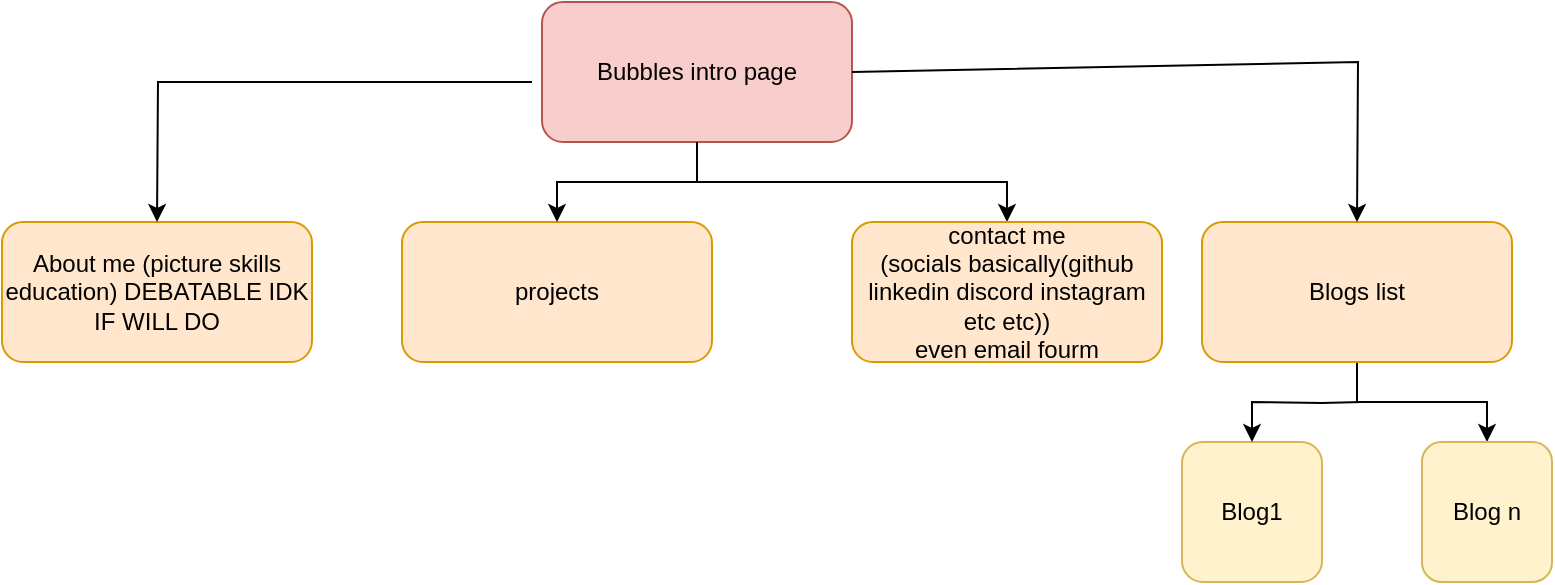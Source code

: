 <mxfile version="24.4.10" type="device">
  <diagram name="Page-1" id="k98BbnOxZb4VJXOJZn1a">
    <mxGraphModel dx="1841" dy="655" grid="1" gridSize="10" guides="1" tooltips="1" connect="1" arrows="1" fold="1" page="1" pageScale="1" pageWidth="850" pageHeight="1100" math="0" shadow="0">
      <root>
        <mxCell id="0" />
        <mxCell id="1" parent="0" />
        <mxCell id="0Y-YUVPIeXL91rIuUNWn-9" value="" style="edgeStyle=orthogonalEdgeStyle;rounded=0;orthogonalLoop=1;jettySize=auto;html=1;entryX=0.5;entryY=0;entryDx=0;entryDy=0;" edge="1" parent="1" source="0Y-YUVPIeXL91rIuUNWn-1" target="0Y-YUVPIeXL91rIuUNWn-3">
          <mxGeometry relative="1" as="geometry" />
        </mxCell>
        <mxCell id="0Y-YUVPIeXL91rIuUNWn-1" value="Bubbles intro page" style="rounded=1;whiteSpace=wrap;html=1;fillColor=#f8cecc;strokeColor=#b85450;" vertex="1" parent="1">
          <mxGeometry x="330" y="490" width="155" height="70" as="geometry" />
        </mxCell>
        <mxCell id="0Y-YUVPIeXL91rIuUNWn-2" value="projects" style="rounded=1;whiteSpace=wrap;html=1;fillColor=#ffe6cc;strokeColor=#d79b00;" vertex="1" parent="1">
          <mxGeometry x="260" y="600" width="155" height="70" as="geometry" />
        </mxCell>
        <mxCell id="0Y-YUVPIeXL91rIuUNWn-3" value="contact me&lt;div&gt;(socials basically(github linkedin discord instagram etc etc))&lt;br&gt;even email fourm&lt;/div&gt;" style="rounded=1;whiteSpace=wrap;html=1;fillColor=#ffe6cc;strokeColor=#d79b00;" vertex="1" parent="1">
          <mxGeometry x="485" y="600" width="155" height="70" as="geometry" />
        </mxCell>
        <mxCell id="0Y-YUVPIeXL91rIuUNWn-13" value="" style="edgeStyle=orthogonalEdgeStyle;rounded=0;orthogonalLoop=1;jettySize=auto;html=1;" edge="1" parent="1" source="0Y-YUVPIeXL91rIuUNWn-4" target="0Y-YUVPIeXL91rIuUNWn-6">
          <mxGeometry relative="1" as="geometry" />
        </mxCell>
        <mxCell id="0Y-YUVPIeXL91rIuUNWn-4" value="Blogs list" style="rounded=1;whiteSpace=wrap;html=1;fillColor=#ffe6cc;strokeColor=#d79b00;" vertex="1" parent="1">
          <mxGeometry x="660" y="600" width="155" height="70" as="geometry" />
        </mxCell>
        <mxCell id="0Y-YUVPIeXL91rIuUNWn-5" value="Blog1" style="rounded=1;whiteSpace=wrap;html=1;fillColor=#fff2cc;strokeColor=#d6b656;" vertex="1" parent="1">
          <mxGeometry x="650" y="710" width="70" height="70" as="geometry" />
        </mxCell>
        <mxCell id="0Y-YUVPIeXL91rIuUNWn-6" value="Blog n" style="rounded=1;whiteSpace=wrap;html=1;fillColor=#fff2cc;strokeColor=#d6b656;" vertex="1" parent="1">
          <mxGeometry x="770" y="710" width="65" height="70" as="geometry" />
        </mxCell>
        <mxCell id="0Y-YUVPIeXL91rIuUNWn-7" value="About me (picture skills education) DEBATABLE IDK IF WILL DO" style="rounded=1;whiteSpace=wrap;html=1;fillColor=#ffe6cc;strokeColor=#d79b00;" vertex="1" parent="1">
          <mxGeometry x="60" y="600" width="155" height="70" as="geometry" />
        </mxCell>
        <mxCell id="0Y-YUVPIeXL91rIuUNWn-10" value="" style="endArrow=classic;html=1;rounded=0;entryX=0.5;entryY=0;entryDx=0;entryDy=0;" edge="1" parent="1" target="0Y-YUVPIeXL91rIuUNWn-7">
          <mxGeometry width="50" height="50" relative="1" as="geometry">
            <mxPoint x="325" y="530" as="sourcePoint" />
            <mxPoint x="120" y="520" as="targetPoint" />
            <Array as="points">
              <mxPoint x="138" y="530" />
            </Array>
          </mxGeometry>
        </mxCell>
        <mxCell id="0Y-YUVPIeXL91rIuUNWn-11" value="" style="edgeStyle=orthogonalEdgeStyle;rounded=0;orthogonalLoop=1;jettySize=auto;html=1;entryX=0.5;entryY=0;entryDx=0;entryDy=0;exitX=0.5;exitY=1;exitDx=0;exitDy=0;" edge="1" parent="1" source="0Y-YUVPIeXL91rIuUNWn-1" target="0Y-YUVPIeXL91rIuUNWn-2">
          <mxGeometry relative="1" as="geometry">
            <mxPoint x="418" y="570" as="sourcePoint" />
            <mxPoint x="573" y="610" as="targetPoint" />
          </mxGeometry>
        </mxCell>
        <mxCell id="0Y-YUVPIeXL91rIuUNWn-12" value="" style="endArrow=classic;html=1;rounded=0;exitX=1;exitY=0.5;exitDx=0;exitDy=0;entryX=0.5;entryY=0;entryDx=0;entryDy=0;" edge="1" parent="1" source="0Y-YUVPIeXL91rIuUNWn-1" target="0Y-YUVPIeXL91rIuUNWn-4">
          <mxGeometry width="50" height="50" relative="1" as="geometry">
            <mxPoint x="500" y="530" as="sourcePoint" />
            <mxPoint x="550" y="480" as="targetPoint" />
            <Array as="points">
              <mxPoint x="738" y="520" />
            </Array>
          </mxGeometry>
        </mxCell>
        <mxCell id="0Y-YUVPIeXL91rIuUNWn-14" value="" style="edgeStyle=orthogonalEdgeStyle;rounded=0;orthogonalLoop=1;jettySize=auto;html=1;entryX=0.5;entryY=0;entryDx=0;entryDy=0;" edge="1" parent="1" target="0Y-YUVPIeXL91rIuUNWn-5">
          <mxGeometry relative="1" as="geometry">
            <mxPoint x="740" y="690" as="sourcePoint" />
            <mxPoint x="813" y="720" as="targetPoint" />
          </mxGeometry>
        </mxCell>
      </root>
    </mxGraphModel>
  </diagram>
</mxfile>
